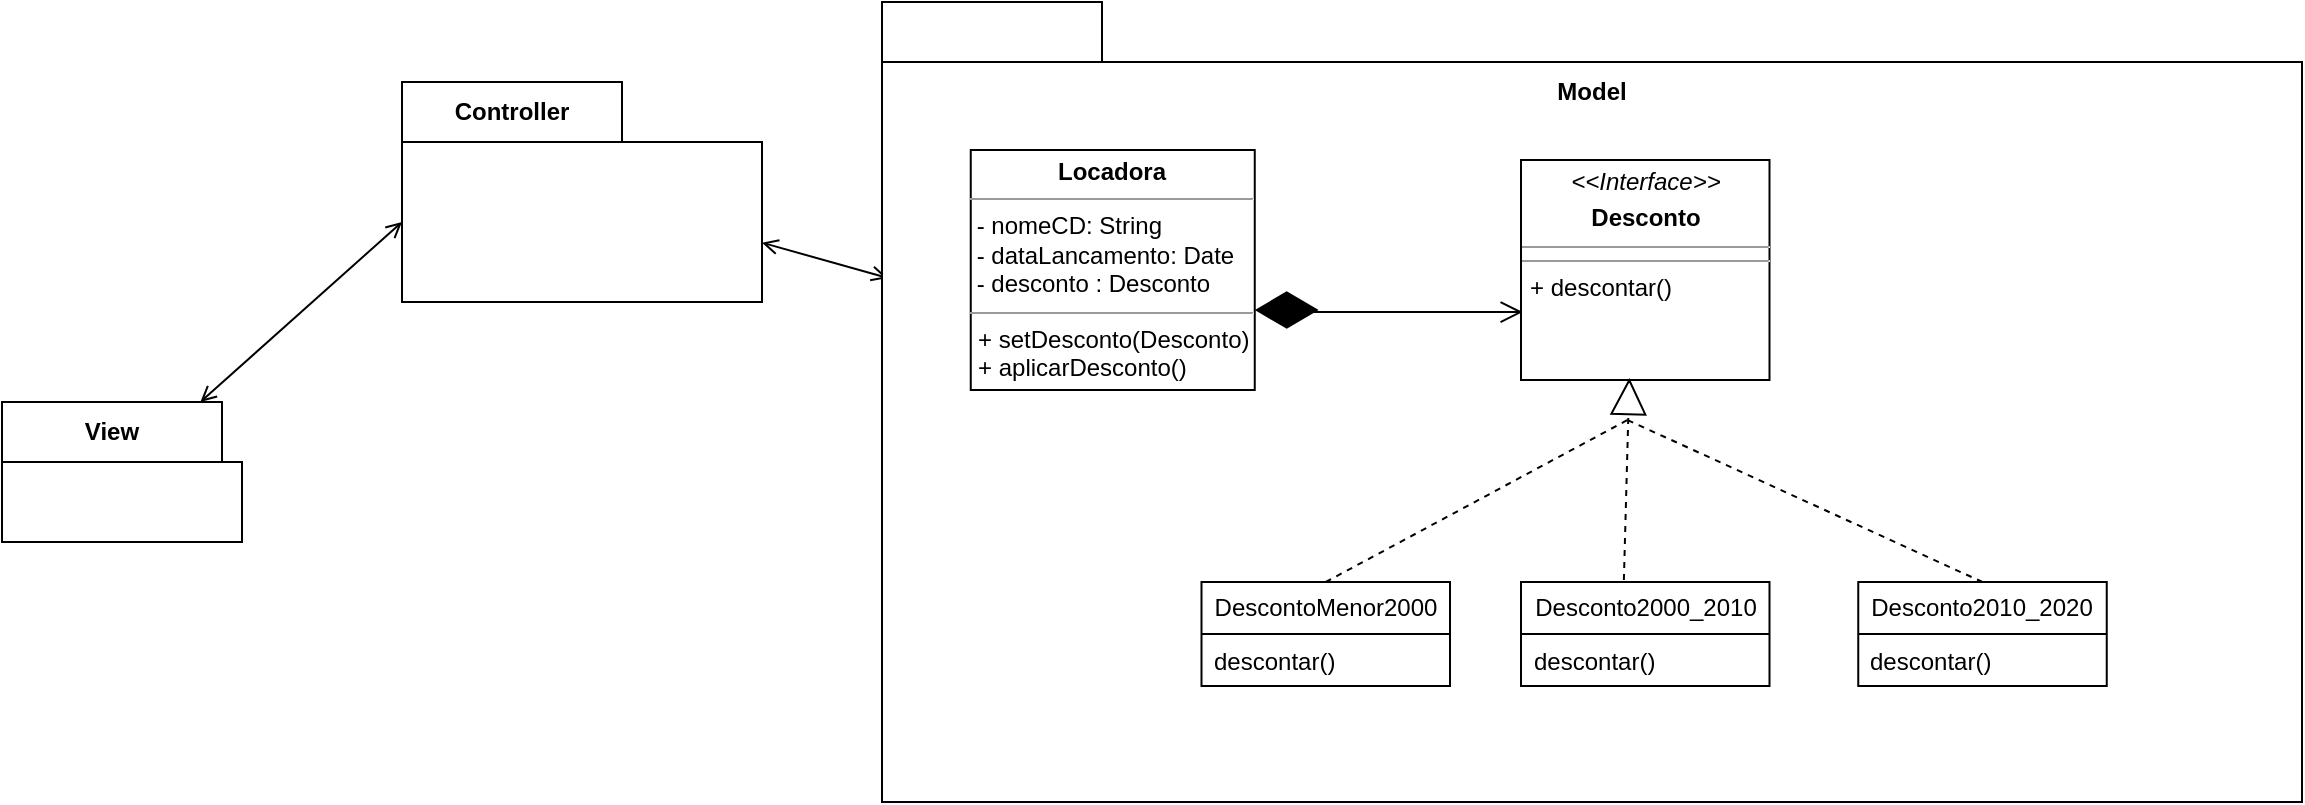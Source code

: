 <mxfile version="21.6.8" type="device">
  <diagram name="Página-1" id="zI4FPrp43am5sp3HuRfG">
    <mxGraphModel dx="2195" dy="736" grid="1" gridSize="10" guides="1" tooltips="1" connect="1" arrows="1" fold="1" page="1" pageScale="1" pageWidth="827" pageHeight="1169" math="0" shadow="0">
      <root>
        <mxCell id="0" />
        <mxCell id="1" parent="0" />
        <mxCell id="41o6ISGUVjwBPMPgYM7_-47" style="rounded=0;orthogonalLoop=1;jettySize=auto;html=1;entryX=0;entryY=0;entryDx=0;entryDy=70;entryPerimeter=0;startArrow=open;startFill=0;endArrow=open;endFill=0;" edge="1" parent="1" source="41o6ISGUVjwBPMPgYM7_-37" target="41o6ISGUVjwBPMPgYM7_-39">
          <mxGeometry relative="1" as="geometry" />
        </mxCell>
        <mxCell id="41o6ISGUVjwBPMPgYM7_-37" value="View" style="shape=folder;fontStyle=1;tabWidth=110;tabHeight=30;tabPosition=left;html=1;boundedLbl=1;labelInHeader=1;container=1;collapsible=0;whiteSpace=wrap;" vertex="1" parent="1">
          <mxGeometry x="-760" y="240" width="120" height="70" as="geometry" />
        </mxCell>
        <mxCell id="41o6ISGUVjwBPMPgYM7_-38" value="" style="html=1;strokeColor=none;resizeWidth=1;resizeHeight=1;fillColor=none;part=1;connectable=0;allowArrows=0;deletable=0;whiteSpace=wrap;" vertex="1" parent="41o6ISGUVjwBPMPgYM7_-37">
          <mxGeometry width="120" height="49" relative="1" as="geometry">
            <mxPoint y="30" as="offset" />
          </mxGeometry>
        </mxCell>
        <mxCell id="41o6ISGUVjwBPMPgYM7_-48" style="rounded=0;orthogonalLoop=1;jettySize=auto;html=1;entryX=0.004;entryY=0.345;entryDx=0;entryDy=0;entryPerimeter=0;startArrow=open;startFill=0;endArrow=open;endFill=0;" edge="1" parent="1" source="41o6ISGUVjwBPMPgYM7_-39" target="41o6ISGUVjwBPMPgYM7_-42">
          <mxGeometry relative="1" as="geometry" />
        </mxCell>
        <mxCell id="41o6ISGUVjwBPMPgYM7_-39" value="Controller" style="shape=folder;fontStyle=1;tabWidth=110;tabHeight=30;tabPosition=left;html=1;boundedLbl=1;labelInHeader=1;container=1;collapsible=0;whiteSpace=wrap;" vertex="1" parent="1">
          <mxGeometry x="-560" y="80" width="180" height="110" as="geometry" />
        </mxCell>
        <mxCell id="41o6ISGUVjwBPMPgYM7_-40" value="" style="html=1;strokeColor=none;resizeWidth=1;resizeHeight=1;fillColor=none;part=1;connectable=0;allowArrows=0;deletable=0;whiteSpace=wrap;" vertex="1" parent="41o6ISGUVjwBPMPgYM7_-39">
          <mxGeometry width="180" height="77" relative="1" as="geometry">
            <mxPoint y="30" as="offset" />
          </mxGeometry>
        </mxCell>
        <mxCell id="41o6ISGUVjwBPMPgYM7_-42" value="" style="shape=folder;fontStyle=1;tabWidth=110;tabHeight=30;tabPosition=left;html=1;boundedLbl=1;labelInHeader=1;container=1;collapsible=0;whiteSpace=wrap;" vertex="1" parent="1">
          <mxGeometry x="-320" y="40" width="710" height="400" as="geometry" />
        </mxCell>
        <mxCell id="41o6ISGUVjwBPMPgYM7_-43" value="" style="html=1;strokeColor=none;resizeWidth=1;resizeHeight=1;fillColor=none;part=1;connectable=0;allowArrows=0;deletable=0;whiteSpace=wrap;" vertex="1" parent="41o6ISGUVjwBPMPgYM7_-42">
          <mxGeometry width="252.05" height="80" relative="1" as="geometry">
            <mxPoint x="-300" y="220" as="offset" />
          </mxGeometry>
        </mxCell>
        <mxCell id="41o6ISGUVjwBPMPgYM7_-23" style="edgeStyle=orthogonalEdgeStyle;rounded=0;orthogonalLoop=1;jettySize=auto;html=1;entryX=0.007;entryY=0.691;entryDx=0;entryDy=0;entryPerimeter=0;startArrow=diamondThin;startFill=1;startSize=29;endSize=9;endArrow=open;endFill=0;exitX=1;exitY=0.667;exitDx=0;exitDy=0;exitPerimeter=0;" edge="1" parent="41o6ISGUVjwBPMPgYM7_-42" source="41o6ISGUVjwBPMPgYM7_-5" target="41o6ISGUVjwBPMPgYM7_-6">
          <mxGeometry relative="1" as="geometry">
            <mxPoint x="310.625" y="139" as="sourcePoint" />
            <mxPoint x="413.584" y="155" as="targetPoint" />
            <Array as="points">
              <mxPoint x="204.125" y="154" />
              <mxPoint x="204.125" y="155" />
            </Array>
          </mxGeometry>
        </mxCell>
        <mxCell id="41o6ISGUVjwBPMPgYM7_-5" value="&lt;p style=&quot;margin:0px;margin-top:4px;text-align:center;&quot;&gt;&lt;b&gt;Locadora&lt;/b&gt;&lt;/p&gt;&lt;hr size=&quot;1&quot;&gt;&lt;div&gt;&amp;nbsp;- nomeCD: String&lt;/div&gt;&lt;div&gt;&amp;nbsp;- dataLancamento: Date&lt;br&gt;&lt;/div&gt;&lt;div&gt;&amp;nbsp;- desconto : Desconto&lt;br&gt;&lt;/div&gt;&lt;hr size=&quot;1&quot;&gt;&lt;p style=&quot;margin:0px;margin-left:4px;&quot;&gt;+ setDesconto(Desconto)&lt;/p&gt;&lt;p style=&quot;margin:0px;margin-left:4px;&quot;&gt;+ aplicarDesconto()&lt;br&gt;&lt;/p&gt;&lt;p style=&quot;margin:0px;margin-left:4px;&quot;&gt;&lt;br&gt;&lt;/p&gt;" style="verticalAlign=top;align=left;overflow=fill;fontSize=12;fontFamily=Helvetica;html=1;whiteSpace=wrap;" vertex="1" parent="41o6ISGUVjwBPMPgYM7_-42">
          <mxGeometry x="44.375" y="74" width="142" height="120" as="geometry" />
        </mxCell>
        <mxCell id="41o6ISGUVjwBPMPgYM7_-6" value="&lt;p style=&quot;margin:0px;margin-top:4px;text-align:center;&quot;&gt;&lt;i&gt;&amp;lt;&amp;lt;Interface&amp;gt;&amp;gt;&lt;/i&gt;&lt;/p&gt;&lt;p style=&quot;margin:0px;margin-top:4px;text-align:center;&quot;&gt;&lt;b&gt;Desconto&lt;/b&gt;&lt;br&gt;&lt;/p&gt;&lt;hr size=&quot;1&quot;&gt;&lt;hr size=&quot;1&quot;&gt;&lt;p style=&quot;margin:0px;margin-left:4px;&quot;&gt;+ descontar()&lt;br&gt;&lt;/p&gt;" style="verticalAlign=top;align=left;overflow=fill;fontSize=12;fontFamily=Helvetica;html=1;whiteSpace=wrap;" vertex="1" parent="41o6ISGUVjwBPMPgYM7_-42">
          <mxGeometry x="319.5" y="79" width="124.25" height="110" as="geometry" />
        </mxCell>
        <mxCell id="41o6ISGUVjwBPMPgYM7_-10" value="Desconto2000_2010" style="swimlane;fontStyle=0;childLayout=stackLayout;horizontal=1;startSize=26;fillColor=none;horizontalStack=0;resizeParent=1;resizeParentMax=0;resizeLast=0;collapsible=1;marginBottom=0;whiteSpace=wrap;html=1;" vertex="1" parent="41o6ISGUVjwBPMPgYM7_-42">
          <mxGeometry x="319.5" y="290" width="124.25" height="52" as="geometry">
            <mxRectangle x="425" y="240" width="150" height="30" as="alternateBounds" />
          </mxGeometry>
        </mxCell>
        <mxCell id="41o6ISGUVjwBPMPgYM7_-11" value="descontar()" style="text;strokeColor=none;fillColor=none;align=left;verticalAlign=top;spacingLeft=4;spacingRight=4;overflow=hidden;rotatable=0;points=[[0,0.5],[1,0.5]];portConstraint=eastwest;whiteSpace=wrap;html=1;" vertex="1" parent="41o6ISGUVjwBPMPgYM7_-10">
          <mxGeometry y="26" width="124.25" height="26" as="geometry" />
        </mxCell>
        <mxCell id="41o6ISGUVjwBPMPgYM7_-34" style="rounded=0;orthogonalLoop=1;jettySize=auto;html=1;dashed=1;endArrow=none;endFill=0;exitX=0.5;exitY=0;exitDx=0;exitDy=0;" edge="1" parent="41o6ISGUVjwBPMPgYM7_-42" source="41o6ISGUVjwBPMPgYM7_-14">
          <mxGeometry relative="1" as="geometry">
            <mxPoint x="372.75" y="209" as="targetPoint" />
            <mxPoint x="652.828" y="269" as="sourcePoint" />
          </mxGeometry>
        </mxCell>
        <mxCell id="41o6ISGUVjwBPMPgYM7_-14" value="Desconto2010_2020" style="swimlane;fontStyle=0;childLayout=stackLayout;horizontal=1;startSize=26;fillColor=none;horizontalStack=0;resizeParent=1;resizeParentMax=0;resizeLast=0;collapsible=1;marginBottom=0;whiteSpace=wrap;html=1;" vertex="1" parent="41o6ISGUVjwBPMPgYM7_-42">
          <mxGeometry x="488.125" y="290" width="124.25" height="52" as="geometry" />
        </mxCell>
        <mxCell id="41o6ISGUVjwBPMPgYM7_-15" value="descontar()" style="text;strokeColor=none;fillColor=none;align=left;verticalAlign=top;spacingLeft=4;spacingRight=4;overflow=hidden;rotatable=0;points=[[0,0.5],[1,0.5]];portConstraint=eastwest;whiteSpace=wrap;html=1;" vertex="1" parent="41o6ISGUVjwBPMPgYM7_-14">
          <mxGeometry y="26" width="124.25" height="26" as="geometry" />
        </mxCell>
        <mxCell id="41o6ISGUVjwBPMPgYM7_-32" style="rounded=0;orthogonalLoop=1;jettySize=auto;html=1;exitX=0.5;exitY=0;exitDx=0;exitDy=0;endArrow=none;endFill=0;dashed=1;" edge="1" parent="41o6ISGUVjwBPMPgYM7_-42" source="41o6ISGUVjwBPMPgYM7_-25">
          <mxGeometry relative="1" as="geometry">
            <mxPoint x="372.75" y="209" as="targetPoint" />
          </mxGeometry>
        </mxCell>
        <mxCell id="41o6ISGUVjwBPMPgYM7_-25" value="DescontoMenor2000" style="swimlane;fontStyle=0;childLayout=stackLayout;horizontal=1;startSize=26;fillColor=none;horizontalStack=0;resizeParent=1;resizeParentMax=0;resizeLast=0;collapsible=1;marginBottom=0;whiteSpace=wrap;html=1;" vertex="1" parent="41o6ISGUVjwBPMPgYM7_-42">
          <mxGeometry x="159.75" y="290" width="124.25" height="52" as="geometry" />
        </mxCell>
        <mxCell id="41o6ISGUVjwBPMPgYM7_-26" value="descontar()" style="text;strokeColor=none;fillColor=none;align=left;verticalAlign=top;spacingLeft=4;spacingRight=4;overflow=hidden;rotatable=0;points=[[0,0.5],[1,0.5]];portConstraint=eastwest;whiteSpace=wrap;html=1;" vertex="1" parent="41o6ISGUVjwBPMPgYM7_-25">
          <mxGeometry y="26" width="124.25" height="26" as="geometry" />
        </mxCell>
        <mxCell id="41o6ISGUVjwBPMPgYM7_-30" value="" style="endArrow=block;endSize=16;endFill=0;html=1;rounded=0;exitX=0.414;exitY=-0.019;exitDx=0;exitDy=0;exitPerimeter=0;entryX=0.436;entryY=0.991;entryDx=0;entryDy=0;entryPerimeter=0;dashed=1;" edge="1" parent="41o6ISGUVjwBPMPgYM7_-42" source="41o6ISGUVjwBPMPgYM7_-10" target="41o6ISGUVjwBPMPgYM7_-6">
          <mxGeometry width="160" relative="1" as="geometry">
            <mxPoint x="488.125" y="239" as="sourcePoint" />
            <mxPoint x="490.787" y="199" as="targetPoint" />
          </mxGeometry>
        </mxCell>
        <mxCell id="41o6ISGUVjwBPMPgYM7_-44" value="&lt;b&gt;Model&lt;/b&gt;" style="text;html=1;strokeColor=none;fillColor=none;align=center;verticalAlign=middle;whiteSpace=wrap;rounded=0;" vertex="1" parent="41o6ISGUVjwBPMPgYM7_-42">
          <mxGeometry x="8.875" y="30" width="692.25" height="30" as="geometry" />
        </mxCell>
      </root>
    </mxGraphModel>
  </diagram>
</mxfile>
